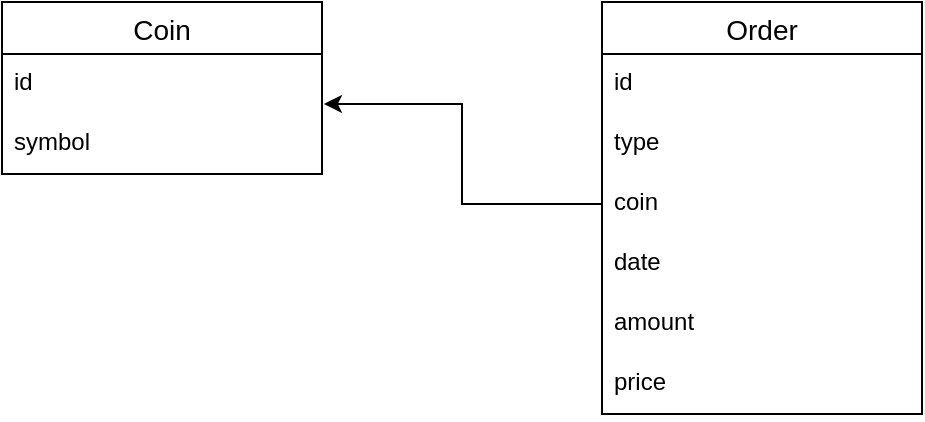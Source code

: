 <mxfile version="14.1.8" type="device"><diagram id="ybPrC-KU7_Thw2u55Sie" name="Page-1"><mxGraphModel dx="1106" dy="822" grid="1" gridSize="10" guides="1" tooltips="1" connect="1" arrows="1" fold="1" page="1" pageScale="1" pageWidth="850" pageHeight="1100" math="0" shadow="0"><root><object label="" id="0"><mxCell/></object><mxCell id="1" parent="0"/><mxCell id="mfxWu5PLw6Wm1hm92DmV-1" value="Coin" style="swimlane;fontStyle=0;childLayout=stackLayout;horizontal=1;startSize=26;horizontalStack=0;resizeParent=1;resizeParentMax=0;resizeLast=0;collapsible=1;marginBottom=0;align=center;fontSize=14;" vertex="1" parent="1"><mxGeometry x="100" y="120" width="160" height="86" as="geometry"/></mxCell><mxCell id="mfxWu5PLw6Wm1hm92DmV-2" value="id" style="text;strokeColor=none;fillColor=none;spacingLeft=4;spacingRight=4;overflow=hidden;rotatable=0;points=[[0,0.5],[1,0.5]];portConstraint=eastwest;fontSize=12;" vertex="1" parent="mfxWu5PLw6Wm1hm92DmV-1"><mxGeometry y="26" width="160" height="30" as="geometry"/></mxCell><mxCell id="mfxWu5PLw6Wm1hm92DmV-3" value="symbol" style="text;strokeColor=none;fillColor=none;spacingLeft=4;spacingRight=4;overflow=hidden;rotatable=0;points=[[0,0.5],[1,0.5]];portConstraint=eastwest;fontSize=12;" vertex="1" parent="mfxWu5PLw6Wm1hm92DmV-1"><mxGeometry y="56" width="160" height="30" as="geometry"/></mxCell><mxCell id="mfxWu5PLw6Wm1hm92DmV-5" value="Order" style="swimlane;fontStyle=0;childLayout=stackLayout;horizontal=1;startSize=26;horizontalStack=0;resizeParent=1;resizeParentMax=0;resizeLast=0;collapsible=1;marginBottom=0;align=center;fontSize=14;" vertex="1" parent="1"><mxGeometry x="400" y="120" width="160" height="206" as="geometry"/></mxCell><mxCell id="mfxWu5PLw6Wm1hm92DmV-6" value="id" style="text;strokeColor=none;fillColor=none;spacingLeft=4;spacingRight=4;overflow=hidden;rotatable=0;points=[[0,0.5],[1,0.5]];portConstraint=eastwest;fontSize=12;" vertex="1" parent="mfxWu5PLw6Wm1hm92DmV-5"><mxGeometry y="26" width="160" height="30" as="geometry"/></mxCell><mxCell id="mfxWu5PLw6Wm1hm92DmV-7" value="type" style="text;strokeColor=none;fillColor=none;spacingLeft=4;spacingRight=4;overflow=hidden;rotatable=0;points=[[0,0.5],[1,0.5]];portConstraint=eastwest;fontSize=12;" vertex="1" parent="mfxWu5PLw6Wm1hm92DmV-5"><mxGeometry y="56" width="160" height="30" as="geometry"/></mxCell><mxCell id="mfxWu5PLw6Wm1hm92DmV-8" value="coin" style="text;strokeColor=none;fillColor=none;spacingLeft=4;spacingRight=4;overflow=hidden;rotatable=0;points=[[0,0.5],[1,0.5]];portConstraint=eastwest;fontSize=12;" vertex="1" parent="mfxWu5PLw6Wm1hm92DmV-5"><mxGeometry y="86" width="160" height="30" as="geometry"/></mxCell><mxCell id="mfxWu5PLw6Wm1hm92DmV-9" value="date" style="text;strokeColor=none;fillColor=none;spacingLeft=4;spacingRight=4;overflow=hidden;rotatable=0;points=[[0,0.5],[1,0.5]];portConstraint=eastwest;fontSize=12;" vertex="1" parent="mfxWu5PLw6Wm1hm92DmV-5"><mxGeometry y="116" width="160" height="30" as="geometry"/></mxCell><mxCell id="mfxWu5PLw6Wm1hm92DmV-15" value="amount" style="text;strokeColor=none;fillColor=none;spacingLeft=4;spacingRight=4;overflow=hidden;rotatable=0;points=[[0,0.5],[1,0.5]];portConstraint=eastwest;fontSize=12;" vertex="1" parent="mfxWu5PLw6Wm1hm92DmV-5"><mxGeometry y="146" width="160" height="30" as="geometry"/></mxCell><mxCell id="mfxWu5PLw6Wm1hm92DmV-16" value="price" style="text;strokeColor=none;fillColor=none;spacingLeft=4;spacingRight=4;overflow=hidden;rotatable=0;points=[[0,0.5],[1,0.5]];portConstraint=eastwest;fontSize=12;" vertex="1" parent="mfxWu5PLw6Wm1hm92DmV-5"><mxGeometry y="176" width="160" height="30" as="geometry"/></mxCell><mxCell id="mfxWu5PLw6Wm1hm92DmV-18" style="edgeStyle=orthogonalEdgeStyle;rounded=0;orthogonalLoop=1;jettySize=auto;html=1;entryX=1.006;entryY=-0.167;entryDx=0;entryDy=0;entryPerimeter=0;" edge="1" parent="1" source="mfxWu5PLw6Wm1hm92DmV-8" target="mfxWu5PLw6Wm1hm92DmV-3"><mxGeometry relative="1" as="geometry"/></mxCell></root></mxGraphModel></diagram></mxfile>